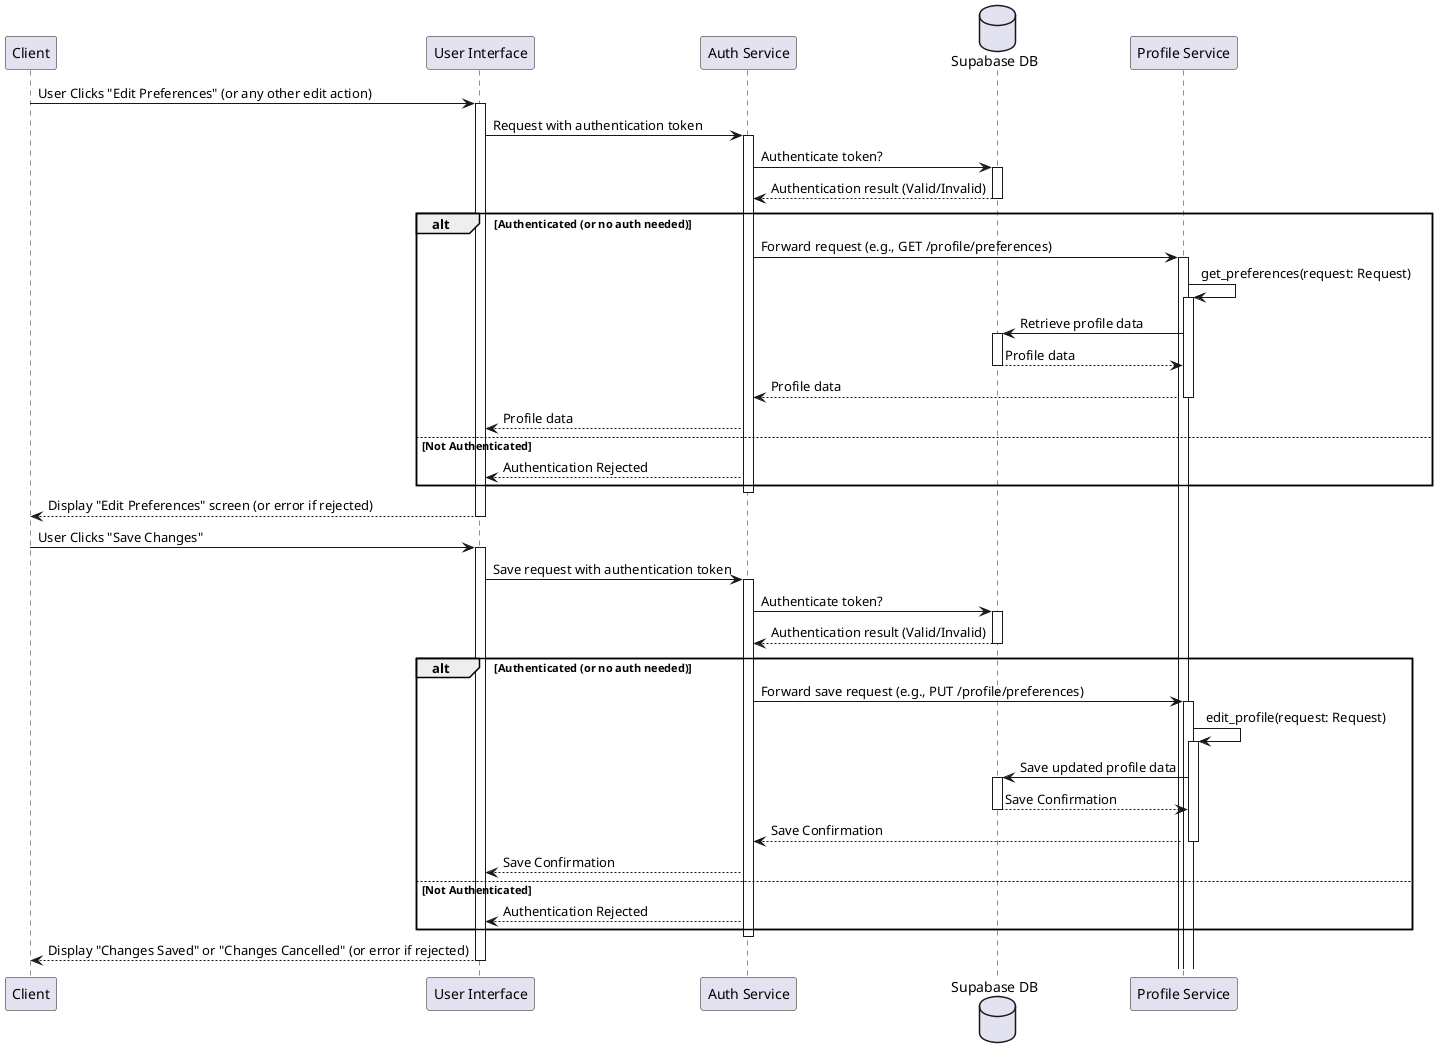 @startuml
participant Client
participant "User Interface" as UI
participant "Auth Service" as AuthService
database "Supabase DB" as SupabaseDB
participant "Profile Service" as ProfileService

Client -> UI: User Clicks "Edit Preferences" (or any other edit action)
activate UI

UI -> AuthService: Request with authentication token
activate AuthService

AuthService -> SupabaseDB: Authenticate token?
activate SupabaseDB
SupabaseDB --> AuthService: Authentication result (Valid/Invalid)
deactivate SupabaseDB

alt Authenticated (or no auth needed)
    AuthService -> ProfileService: Forward request (e.g., GET /profile/preferences)
    activate ProfileService
    ProfileService -> ProfileService: get_preferences(request: Request)
    activate ProfileService
    ProfileService -> SupabaseDB: Retrieve profile data
    activate SupabaseDB
    SupabaseDB --> ProfileService: Profile data
    deactivate SupabaseDB
    ProfileService --> AuthService: Profile data
    deactivate ProfileService
    AuthService --> UI: Profile data
else Not Authenticated
    AuthService --> UI: Authentication Rejected
end
deactivate AuthService

UI --> Client: Display "Edit Preferences" screen (or error if rejected)
deactivate UI

Client -> UI: User Clicks "Save Changes"
activate UI
UI -> AuthService: Save request with authentication token
activate AuthService
AuthService -> SupabaseDB: Authenticate token?
activate SupabaseDB
SupabaseDB --> AuthService: Authentication result (Valid/Invalid)
deactivate SupabaseDB

alt Authenticated (or no auth needed)
    AuthService -> ProfileService: Forward save request (e.g., PUT /profile/preferences)
    activate ProfileService
    ProfileService -> ProfileService: edit_profile(request: Request)
    activate ProfileService
    ProfileService -> SupabaseDB: Save updated profile data
    activate SupabaseDB
    SupabaseDB --> ProfileService: Save Confirmation
    deactivate SupabaseDB
    ProfileService --> AuthService: Save Confirmation
    deactivate ProfileService
    AuthService --> UI: Save Confirmation
else Not Authenticated
    AuthService --> UI: Authentication Rejected
end
deactivate AuthService

UI --> Client: Display "Changes Saved" or "Changes Cancelled" (or error if rejected)
deactivate UI

@enduml